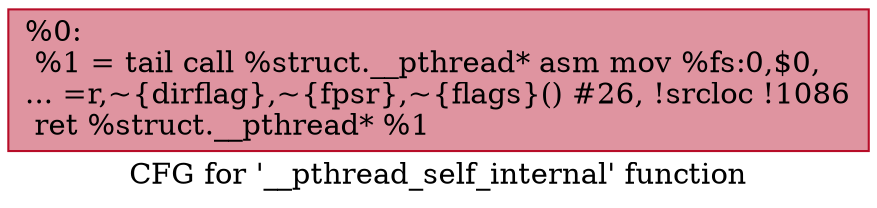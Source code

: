 digraph "CFG for '__pthread_self_internal' function" {
	label="CFG for '__pthread_self_internal' function";

	Node0x24525d0 [shape=record,color="#b70d28ff", style=filled, fillcolor="#b70d2870",label="{%0:\l  %1 = tail call %struct.__pthread* asm mov %fs:0,$0,\l... =r,~\{dirflag\},~\{fpsr\},~\{flags\}() #26, !srcloc !1086\l  ret %struct.__pthread* %1\l}"];
}
